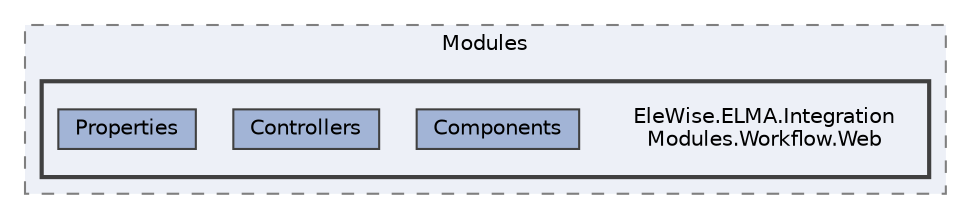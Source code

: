 digraph "Web/Modules/EleWise.ELMA.IntegrationModules.Workflow.Web"
{
 // LATEX_PDF_SIZE
  bgcolor="transparent";
  edge [fontname=Helvetica,fontsize=10,labelfontname=Helvetica,labelfontsize=10];
  node [fontname=Helvetica,fontsize=10,shape=box,height=0.2,width=0.4];
  compound=true
  subgraph clusterdir_7ee4616d7792420b09aab8c4c7e23d47 {
    graph [ bgcolor="#edf0f7", pencolor="grey50", label="Modules", fontname=Helvetica,fontsize=10 style="filled,dashed", URL="dir_7ee4616d7792420b09aab8c4c7e23d47.html",tooltip=""]
  subgraph clusterdir_224ef24b0816d16862a2e9d2830ce901 {
    graph [ bgcolor="#edf0f7", pencolor="grey25", label="", fontname=Helvetica,fontsize=10 style="filled,bold", URL="dir_224ef24b0816d16862a2e9d2830ce901.html",tooltip=""]
    dir_224ef24b0816d16862a2e9d2830ce901 [shape=plaintext, label="EleWise.ELMA.Integration\lModules.Workflow.Web"];
  dir_5975459f6e4f8498c0126dabe9cefcf4 [label="Components", fillcolor="#a2b4d6", color="grey25", style="filled", URL="dir_5975459f6e4f8498c0126dabe9cefcf4.html",tooltip=""];
  dir_091baec2ea4382aad4eda0bf11438d1d [label="Controllers", fillcolor="#a2b4d6", color="grey25", style="filled", URL="dir_091baec2ea4382aad4eda0bf11438d1d.html",tooltip=""];
  dir_04b20732b6a13ad23f02cbd4cd4f6058 [label="Properties", fillcolor="#a2b4d6", color="grey25", style="filled", URL="dir_04b20732b6a13ad23f02cbd4cd4f6058.html",tooltip=""];
  }
  }
}
